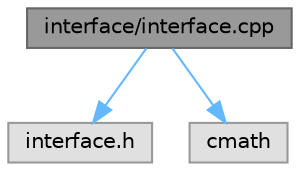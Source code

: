 digraph "interface/interface.cpp"
{
 // LATEX_PDF_SIZE
  bgcolor="transparent";
  edge [fontname=Helvetica,fontsize=10,labelfontname=Helvetica,labelfontsize=10];
  node [fontname=Helvetica,fontsize=10,shape=box,height=0.2,width=0.4];
  Node1 [label="interface/interface.cpp",height=0.2,width=0.4,color="gray40", fillcolor="grey60", style="filled", fontcolor="black",tooltip="svZeroDSolver callable interface."];
  Node1 -> Node2 [color="steelblue1",style="solid"];
  Node2 [label="interface.h",height=0.2,width=0.4,color="grey60", fillcolor="#E0E0E0", style="filled",tooltip=" "];
  Node1 -> Node3 [color="steelblue1",style="solid"];
  Node3 [label="cmath",height=0.2,width=0.4,color="grey60", fillcolor="#E0E0E0", style="filled",tooltip=" "];
}
